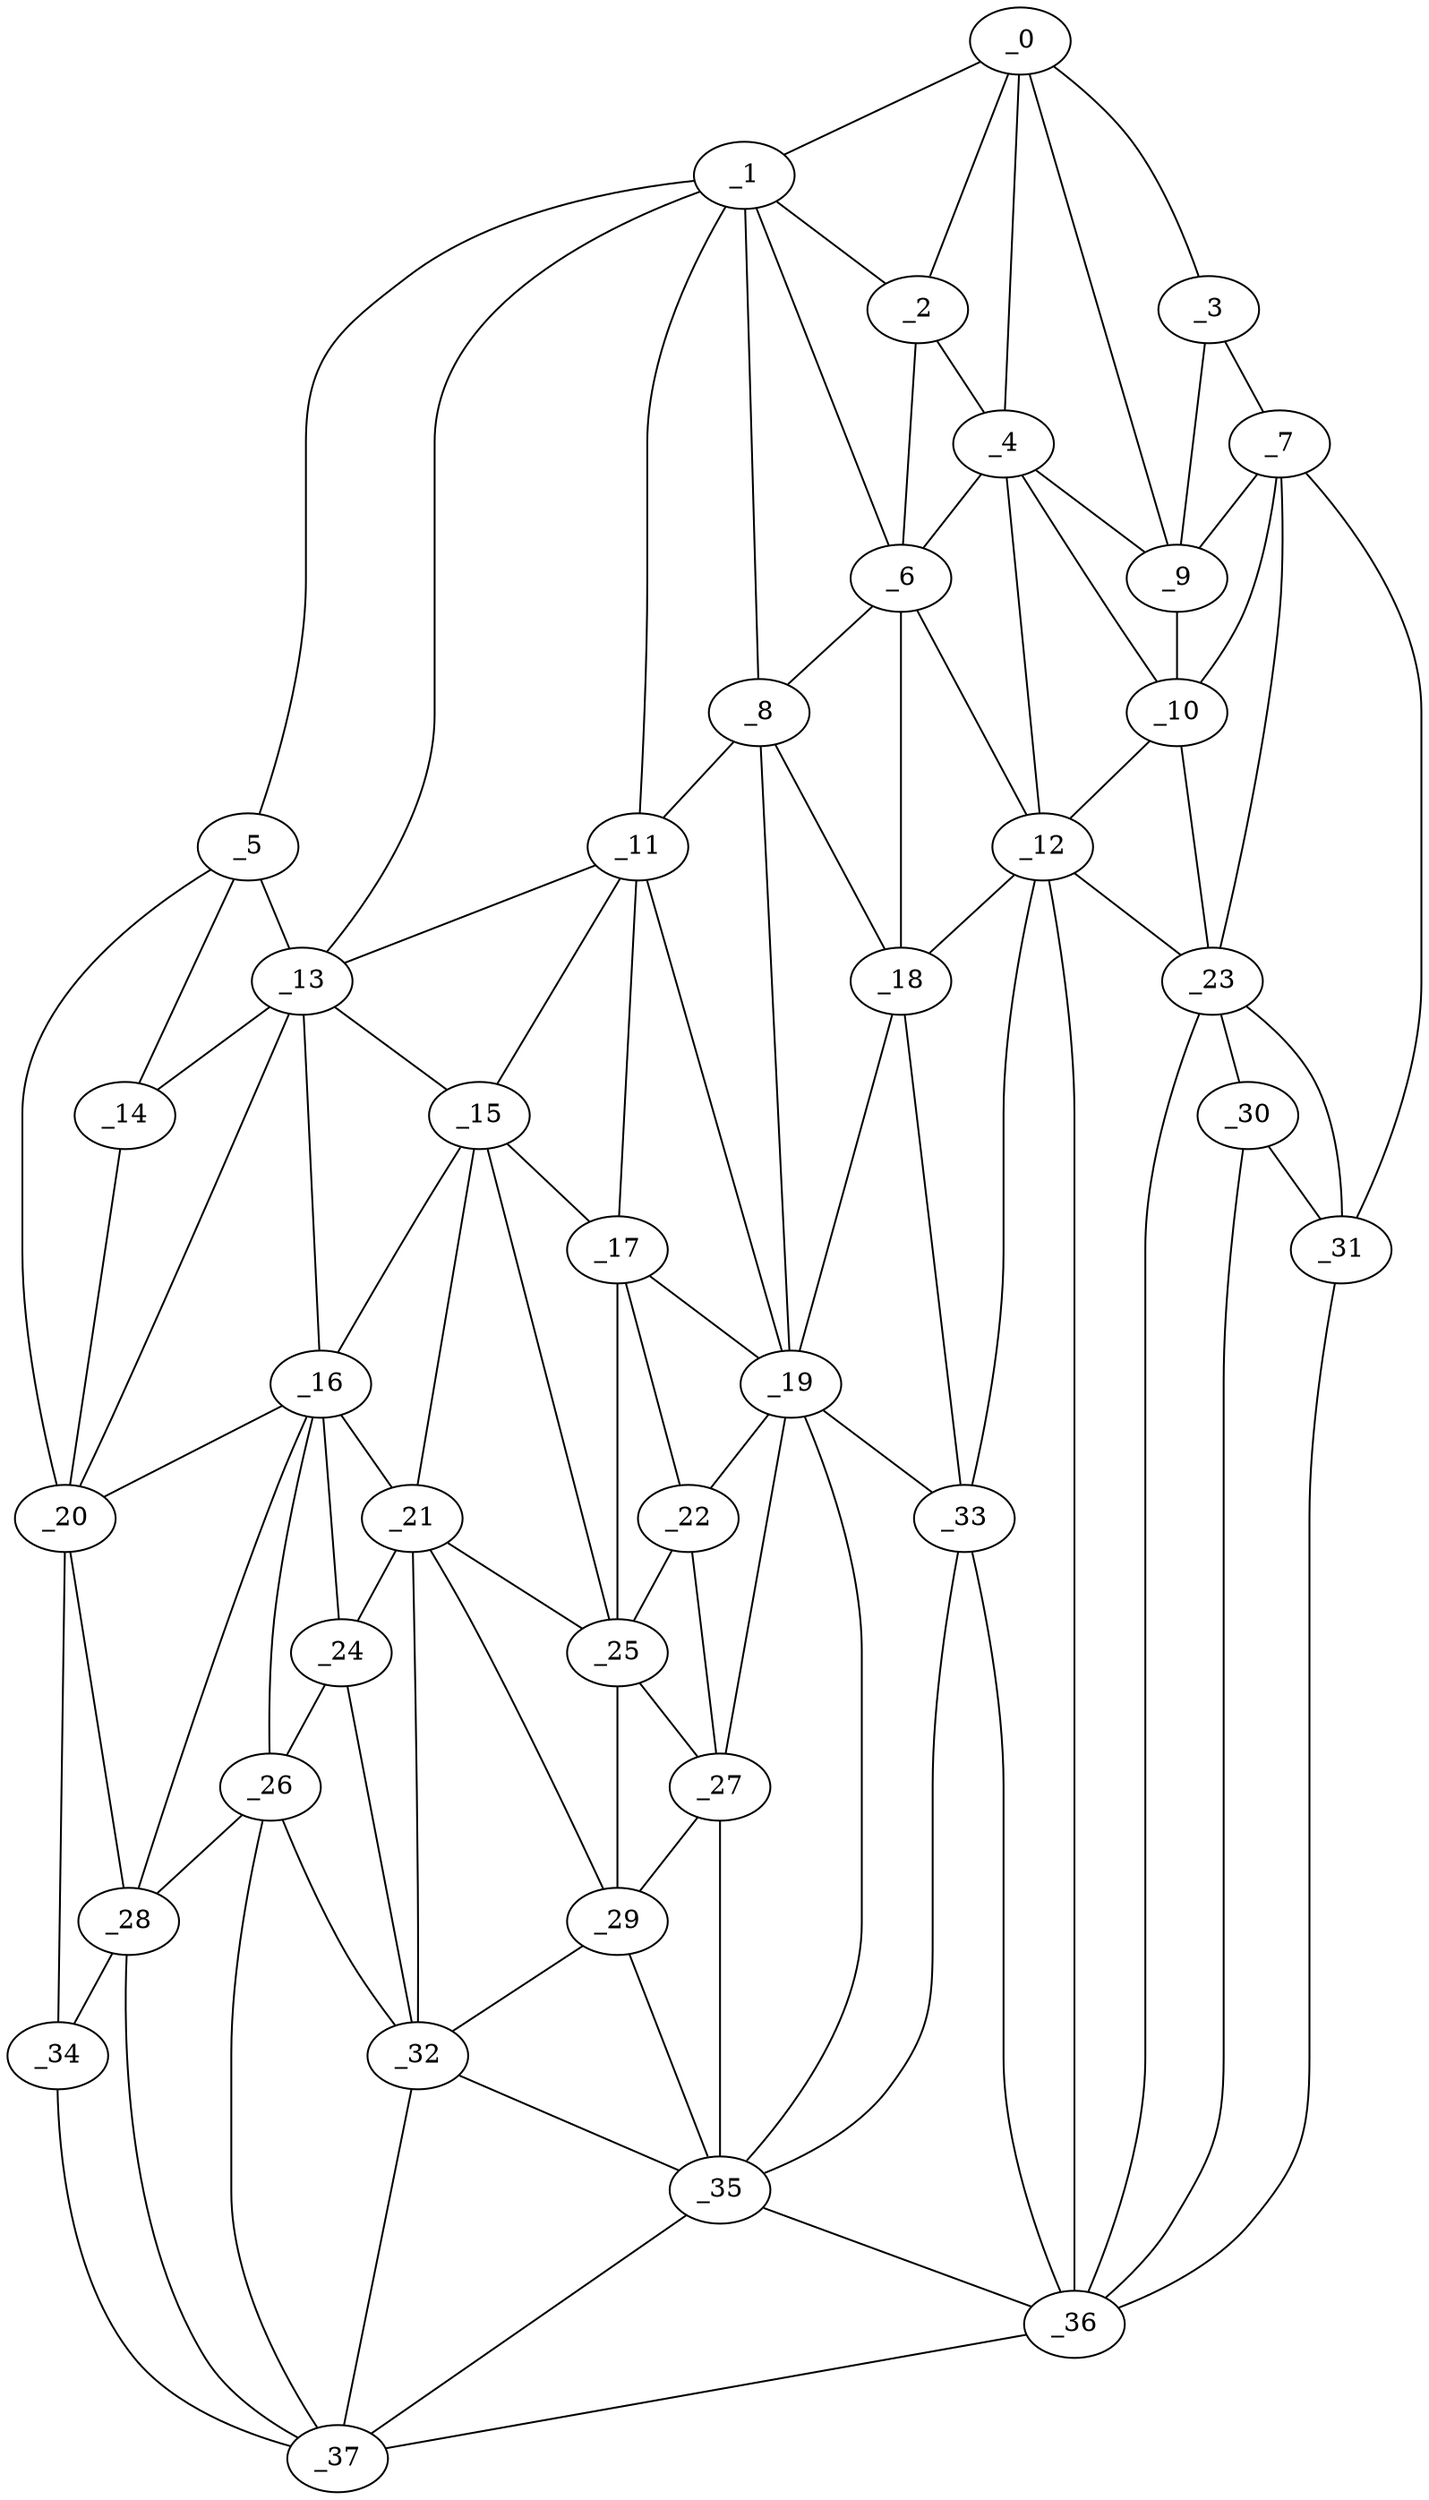 graph "obj93__155.gxl" {
	_0	 [x=38,
		y=102];
	_1	 [x=39,
		y=7];
	_0 -- _1	 [valence=1];
	_2	 [x=40,
		y=92];
	_0 -- _2	 [valence=2];
	_3	 [x=42,
		y=113];
	_0 -- _3	 [valence=1];
	_4	 [x=46,
		y=96];
	_0 -- _4	 [valence=1];
	_9	 [x=52,
		y=108];
	_0 -- _9	 [valence=1];
	_1 -- _2	 [valence=1];
	_5	 [x=48,
		y=3];
	_1 -- _5	 [valence=1];
	_6	 [x=48,
		y=78];
	_1 -- _6	 [valence=2];
	_8	 [x=52,
		y=69];
	_1 -- _8	 [valence=2];
	_11	 [x=60,
		y=54];
	_1 -- _11	 [valence=2];
	_13	 [x=66,
		y=22];
	_1 -- _13	 [valence=2];
	_2 -- _4	 [valence=2];
	_2 -- _6	 [valence=1];
	_7	 [x=48,
		y=120];
	_3 -- _7	 [valence=1];
	_3 -- _9	 [valence=2];
	_4 -- _6	 [valence=2];
	_4 -- _9	 [valence=2];
	_10	 [x=59,
		y=104];
	_4 -- _10	 [valence=1];
	_12	 [x=64,
		y=93];
	_4 -- _12	 [valence=2];
	_5 -- _13	 [valence=2];
	_14	 [x=68,
		y=10];
	_5 -- _14	 [valence=2];
	_20	 [x=76,
		y=10];
	_5 -- _20	 [valence=1];
	_6 -- _8	 [valence=2];
	_6 -- _12	 [valence=2];
	_18	 [x=72,
		y=78];
	_6 -- _18	 [valence=1];
	_7 -- _9	 [valence=2];
	_7 -- _10	 [valence=2];
	_23	 [x=79,
		y=111];
	_7 -- _23	 [valence=1];
	_31	 [x=91,
		y=118];
	_7 -- _31	 [valence=1];
	_8 -- _11	 [valence=2];
	_8 -- _18	 [valence=2];
	_19	 [x=75,
		y=74];
	_8 -- _19	 [valence=1];
	_9 -- _10	 [valence=2];
	_10 -- _12	 [valence=2];
	_10 -- _23	 [valence=2];
	_11 -- _13	 [valence=2];
	_15	 [x=69,
		y=46];
	_11 -- _15	 [valence=2];
	_17	 [x=72,
		y=55];
	_11 -- _17	 [valence=2];
	_11 -- _19	 [valence=2];
	_12 -- _18	 [valence=2];
	_12 -- _23	 [valence=2];
	_33	 [x=93,
		y=87];
	_12 -- _33	 [valence=2];
	_36	 [x=94,
		y=96];
	_12 -- _36	 [valence=1];
	_13 -- _14	 [valence=1];
	_13 -- _15	 [valence=1];
	_16	 [x=72,
		y=29];
	_13 -- _16	 [valence=1];
	_13 -- _20	 [valence=2];
	_14 -- _20	 [valence=2];
	_15 -- _16	 [valence=1];
	_15 -- _17	 [valence=1];
	_21	 [x=78,
		y=38];
	_15 -- _21	 [valence=2];
	_25	 [x=81,
		y=54];
	_15 -- _25	 [valence=1];
	_16 -- _20	 [valence=2];
	_16 -- _21	 [valence=2];
	_24	 [x=80,
		y=33];
	_16 -- _24	 [valence=1];
	_26	 [x=85,
		y=27];
	_16 -- _26	 [valence=2];
	_28	 [x=87,
		y=19];
	_16 -- _28	 [valence=2];
	_17 -- _19	 [valence=2];
	_22	 [x=78,
		y=61];
	_17 -- _22	 [valence=2];
	_17 -- _25	 [valence=2];
	_18 -- _19	 [valence=1];
	_18 -- _33	 [valence=1];
	_19 -- _22	 [valence=2];
	_27	 [x=85,
		y=63];
	_19 -- _27	 [valence=2];
	_19 -- _33	 [valence=2];
	_35	 [x=94,
		y=81];
	_19 -- _35	 [valence=2];
	_20 -- _28	 [valence=1];
	_34	 [x=94,
		y=15];
	_20 -- _34	 [valence=1];
	_21 -- _24	 [valence=2];
	_21 -- _25	 [valence=2];
	_29	 [x=87,
		y=51];
	_21 -- _29	 [valence=2];
	_32	 [x=93,
		y=33];
	_21 -- _32	 [valence=2];
	_22 -- _25	 [valence=2];
	_22 -- _27	 [valence=2];
	_30	 [x=87,
		y=111];
	_23 -- _30	 [valence=2];
	_23 -- _31	 [valence=1];
	_23 -- _36	 [valence=2];
	_24 -- _26	 [valence=2];
	_24 -- _32	 [valence=1];
	_25 -- _27	 [valence=2];
	_25 -- _29	 [valence=1];
	_26 -- _28	 [valence=1];
	_26 -- _32	 [valence=2];
	_37	 [x=98,
		y=23];
	_26 -- _37	 [valence=2];
	_27 -- _29	 [valence=2];
	_27 -- _35	 [valence=1];
	_28 -- _34	 [valence=1];
	_28 -- _37	 [valence=2];
	_29 -- _32	 [valence=2];
	_29 -- _35	 [valence=2];
	_30 -- _31	 [valence=2];
	_30 -- _36	 [valence=1];
	_31 -- _36	 [valence=1];
	_32 -- _35	 [valence=1];
	_32 -- _37	 [valence=2];
	_33 -- _35	 [valence=1];
	_33 -- _36	 [valence=1];
	_34 -- _37	 [valence=1];
	_35 -- _36	 [valence=2];
	_35 -- _37	 [valence=2];
	_36 -- _37	 [valence=1];
}
